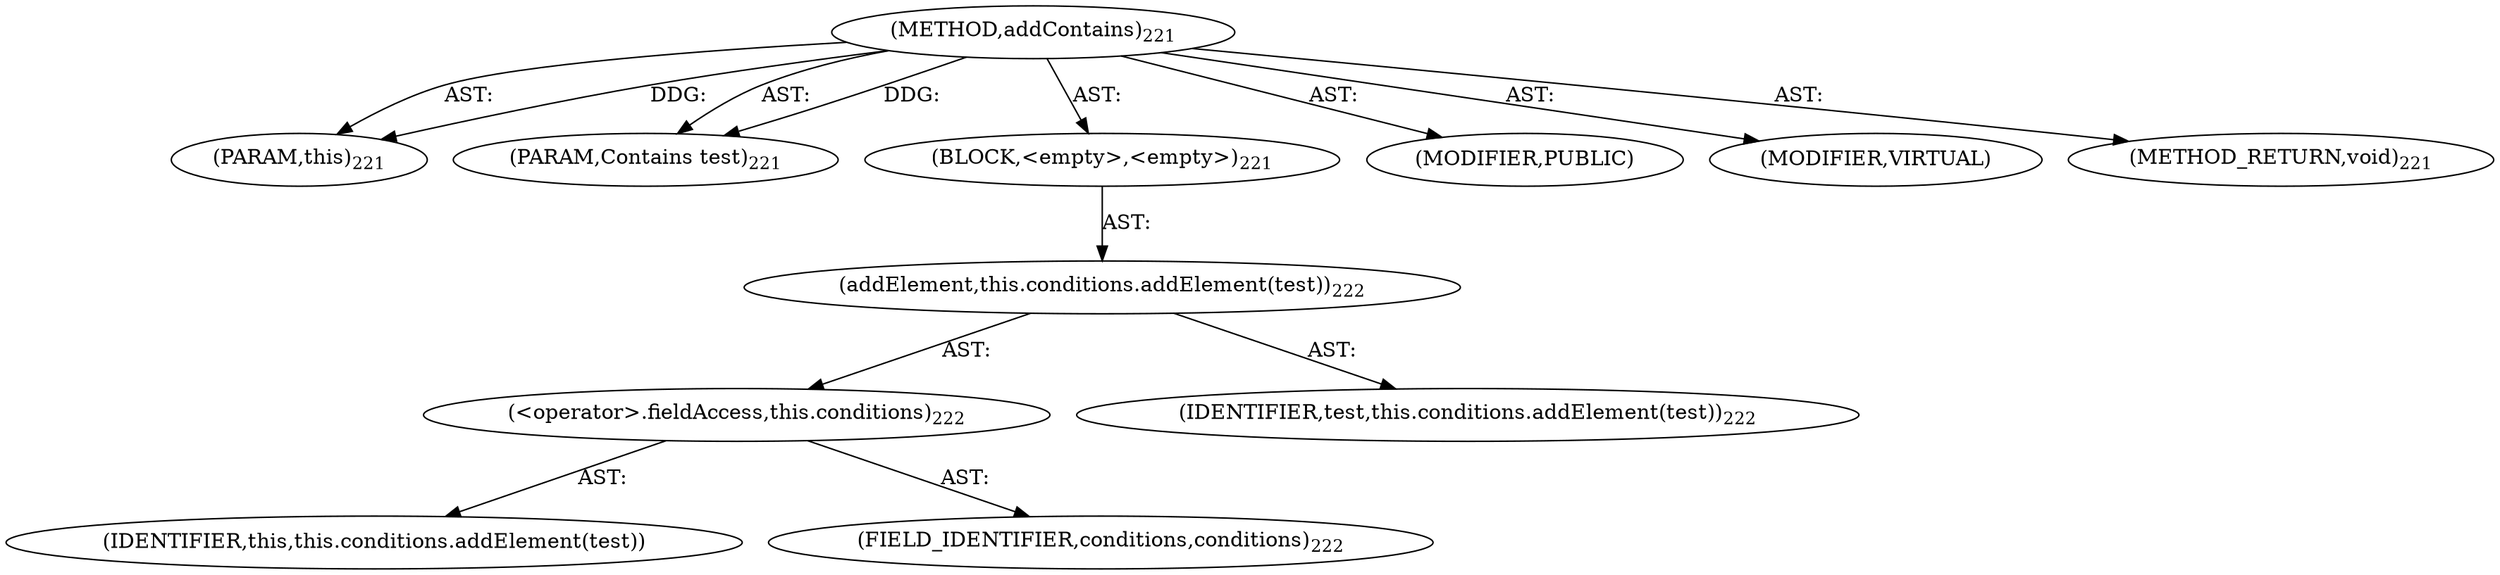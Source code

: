 digraph "addContains" {  
"111669149710" [label = <(METHOD,addContains)<SUB>221</SUB>> ]
"115964117018" [label = <(PARAM,this)<SUB>221</SUB>> ]
"115964117019" [label = <(PARAM,Contains test)<SUB>221</SUB>> ]
"25769803790" [label = <(BLOCK,&lt;empty&gt;,&lt;empty&gt;)<SUB>221</SUB>> ]
"30064771100" [label = <(addElement,this.conditions.addElement(test))<SUB>222</SUB>> ]
"30064771101" [label = <(&lt;operator&gt;.fieldAccess,this.conditions)<SUB>222</SUB>> ]
"68719476762" [label = <(IDENTIFIER,this,this.conditions.addElement(test))> ]
"55834574862" [label = <(FIELD_IDENTIFIER,conditions,conditions)<SUB>222</SUB>> ]
"68719476763" [label = <(IDENTIFIER,test,this.conditions.addElement(test))<SUB>222</SUB>> ]
"133143986205" [label = <(MODIFIER,PUBLIC)> ]
"133143986206" [label = <(MODIFIER,VIRTUAL)> ]
"128849018894" [label = <(METHOD_RETURN,void)<SUB>221</SUB>> ]
  "111669149710" -> "115964117018"  [ label = "AST: "] 
  "111669149710" -> "115964117019"  [ label = "AST: "] 
  "111669149710" -> "25769803790"  [ label = "AST: "] 
  "111669149710" -> "133143986205"  [ label = "AST: "] 
  "111669149710" -> "133143986206"  [ label = "AST: "] 
  "111669149710" -> "128849018894"  [ label = "AST: "] 
  "25769803790" -> "30064771100"  [ label = "AST: "] 
  "30064771100" -> "30064771101"  [ label = "AST: "] 
  "30064771100" -> "68719476763"  [ label = "AST: "] 
  "30064771101" -> "68719476762"  [ label = "AST: "] 
  "30064771101" -> "55834574862"  [ label = "AST: "] 
  "111669149710" -> "115964117018"  [ label = "DDG: "] 
  "111669149710" -> "115964117019"  [ label = "DDG: "] 
}
